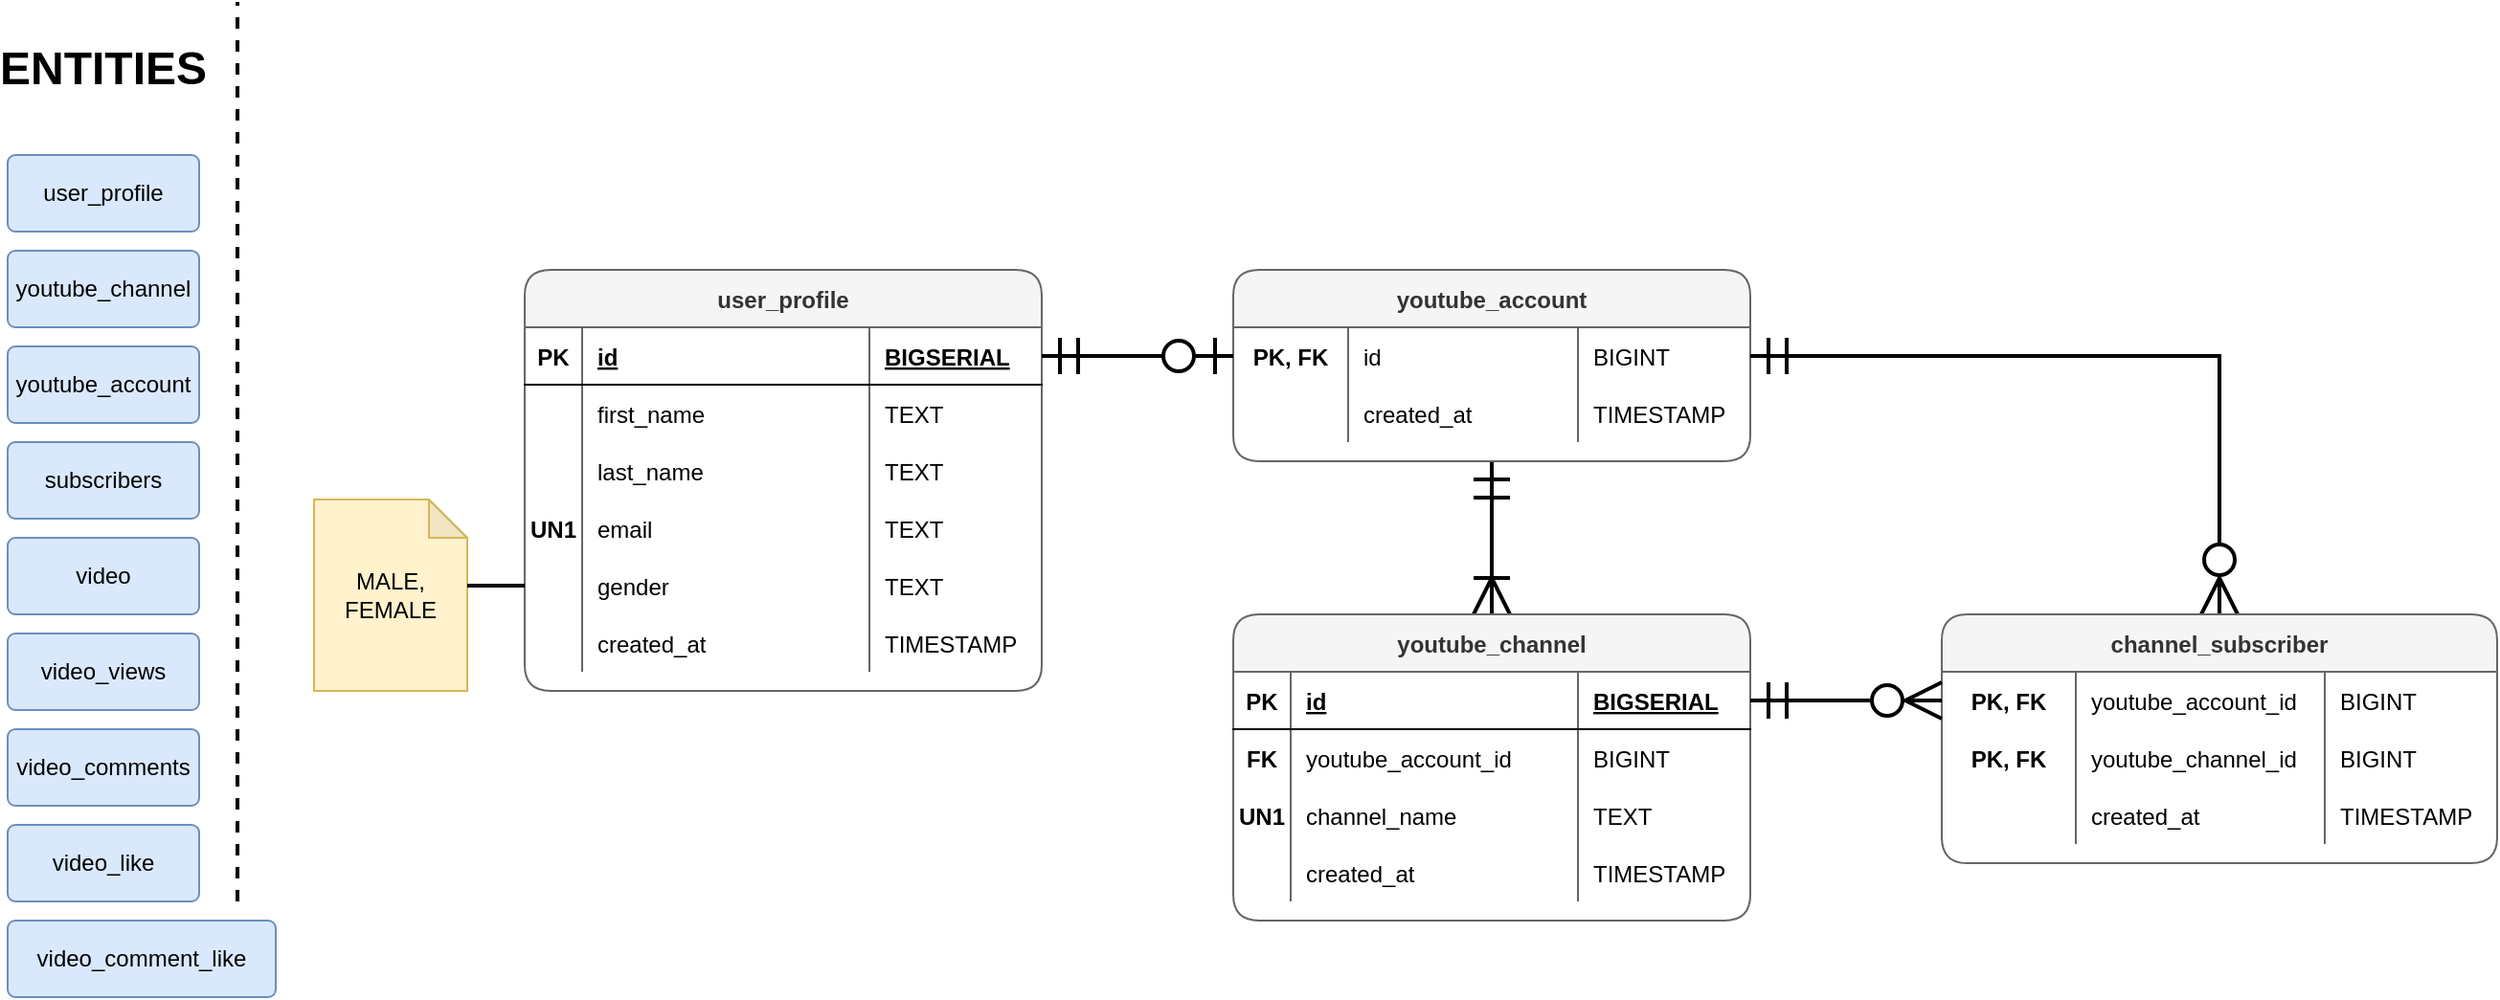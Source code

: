 <mxfile version="16.5.1" type="device"><diagram id="kOAPiCxDBWAAyafPX7zj" name="Page-1"><mxGraphModel dx="1422" dy="865" grid="1" gridSize="10" guides="1" tooltips="1" connect="1" arrows="1" fold="1" page="0" pageScale="1" pageWidth="850" pageHeight="1100" math="0" shadow="0"><root><mxCell id="0"/><mxCell id="1" parent="0"/><mxCell id="G1eaHjRpBkx9aGX53DEH-14" value="user_profile" style="rounded=1;arcSize=10;whiteSpace=wrap;html=1;align=center;fillColor=#dae8fc;strokeColor=#6c8ebf;" parent="1" vertex="1"><mxGeometry x="120" y="360" width="100" height="40" as="geometry"/></mxCell><mxCell id="G1eaHjRpBkx9aGX53DEH-15" value="youtube_account" style="rounded=1;arcSize=10;whiteSpace=wrap;html=1;align=center;fillColor=#dae8fc;strokeColor=#6c8ebf;" parent="1" vertex="1"><mxGeometry x="120" y="460" width="100" height="40" as="geometry"/></mxCell><mxCell id="G1eaHjRpBkx9aGX53DEH-16" value="video" style="rounded=1;arcSize=10;whiteSpace=wrap;html=1;align=center;fillColor=#dae8fc;strokeColor=#6c8ebf;" parent="1" vertex="1"><mxGeometry x="120" y="560" width="100" height="40" as="geometry"/></mxCell><mxCell id="G1eaHjRpBkx9aGX53DEH-17" value="youtube_channel" style="rounded=1;arcSize=10;whiteSpace=wrap;html=1;align=center;fillColor=#dae8fc;strokeColor=#6c8ebf;" parent="1" vertex="1"><mxGeometry x="120" y="410" width="100" height="40" as="geometry"/></mxCell><mxCell id="G1eaHjRpBkx9aGX53DEH-20" value="subscribers" style="rounded=1;arcSize=10;whiteSpace=wrap;html=1;align=center;fillColor=#dae8fc;strokeColor=#6c8ebf;sketch=0;glass=0;shadow=0;" parent="1" vertex="1"><mxGeometry x="120" y="510" width="100" height="40" as="geometry"/></mxCell><mxCell id="G1eaHjRpBkx9aGX53DEH-21" value="user_profile" style="shape=table;startSize=30;container=1;collapsible=1;childLayout=tableLayout;fixedRows=1;rowLines=0;fontStyle=1;align=center;resizeLast=1;fillColor=#f5f5f5;strokeColor=#666666;rounded=1;sketch=0;swimlaneLine=1;shadow=0;fontColor=#333333;" parent="1" vertex="1"><mxGeometry x="390" y="420" width="270" height="220" as="geometry"/></mxCell><mxCell id="G1eaHjRpBkx9aGX53DEH-22" value="" style="shape=tableRow;horizontal=0;startSize=0;swimlaneHead=0;swimlaneBody=0;fillColor=none;collapsible=0;dropTarget=0;points=[[0,0.5],[1,0.5]];portConstraint=eastwest;top=0;left=0;right=0;bottom=1;" parent="G1eaHjRpBkx9aGX53DEH-21" vertex="1"><mxGeometry y="30" width="270" height="30" as="geometry"/></mxCell><mxCell id="G1eaHjRpBkx9aGX53DEH-23" value="PK" style="shape=partialRectangle;connectable=0;fillColor=none;top=0;left=0;bottom=0;right=0;fontStyle=1;overflow=hidden;" parent="G1eaHjRpBkx9aGX53DEH-22" vertex="1"><mxGeometry width="30" height="30" as="geometry"><mxRectangle width="30" height="30" as="alternateBounds"/></mxGeometry></mxCell><mxCell id="G1eaHjRpBkx9aGX53DEH-24" value="id" style="shape=partialRectangle;connectable=0;fillColor=none;top=0;left=0;bottom=0;right=0;align=left;spacingLeft=6;fontStyle=5;overflow=hidden;" parent="G1eaHjRpBkx9aGX53DEH-22" vertex="1"><mxGeometry x="30" width="150" height="30" as="geometry"><mxRectangle width="150" height="30" as="alternateBounds"/></mxGeometry></mxCell><mxCell id="G1eaHjRpBkx9aGX53DEH-56" value="BIGSERIAL" style="shape=partialRectangle;connectable=0;fillColor=none;top=0;left=0;bottom=0;right=0;align=left;spacingLeft=6;fontStyle=5;overflow=hidden;" parent="G1eaHjRpBkx9aGX53DEH-22" vertex="1"><mxGeometry x="180" width="90" height="30" as="geometry"><mxRectangle width="90" height="30" as="alternateBounds"/></mxGeometry></mxCell><mxCell id="G1eaHjRpBkx9aGX53DEH-25" value="" style="shape=tableRow;horizontal=0;startSize=0;swimlaneHead=0;swimlaneBody=0;fillColor=none;collapsible=0;dropTarget=0;points=[[0,0.5],[1,0.5]];portConstraint=eastwest;top=0;left=0;right=0;bottom=0;" parent="G1eaHjRpBkx9aGX53DEH-21" vertex="1"><mxGeometry y="60" width="270" height="30" as="geometry"/></mxCell><mxCell id="G1eaHjRpBkx9aGX53DEH-26" value="" style="shape=partialRectangle;connectable=0;fillColor=none;top=0;left=0;bottom=0;right=0;editable=1;overflow=hidden;" parent="G1eaHjRpBkx9aGX53DEH-25" vertex="1"><mxGeometry width="30" height="30" as="geometry"><mxRectangle width="30" height="30" as="alternateBounds"/></mxGeometry></mxCell><mxCell id="G1eaHjRpBkx9aGX53DEH-27" value="first_name" style="shape=partialRectangle;connectable=0;fillColor=none;top=0;left=0;bottom=0;right=0;align=left;spacingLeft=6;overflow=hidden;" parent="G1eaHjRpBkx9aGX53DEH-25" vertex="1"><mxGeometry x="30" width="150" height="30" as="geometry"><mxRectangle width="150" height="30" as="alternateBounds"/></mxGeometry></mxCell><mxCell id="G1eaHjRpBkx9aGX53DEH-57" value="TEXT" style="shape=partialRectangle;connectable=0;fillColor=none;top=0;left=0;bottom=0;right=0;align=left;spacingLeft=6;overflow=hidden;" parent="G1eaHjRpBkx9aGX53DEH-25" vertex="1"><mxGeometry x="180" width="90" height="30" as="geometry"><mxRectangle width="90" height="30" as="alternateBounds"/></mxGeometry></mxCell><mxCell id="G1eaHjRpBkx9aGX53DEH-28" value="" style="shape=tableRow;horizontal=0;startSize=0;swimlaneHead=0;swimlaneBody=0;fillColor=none;collapsible=0;dropTarget=0;points=[[0,0.5],[1,0.5]];portConstraint=eastwest;top=0;left=0;right=0;bottom=0;" parent="G1eaHjRpBkx9aGX53DEH-21" vertex="1"><mxGeometry y="90" width="270" height="30" as="geometry"/></mxCell><mxCell id="G1eaHjRpBkx9aGX53DEH-29" value="" style="shape=partialRectangle;connectable=0;fillColor=none;top=0;left=0;bottom=0;right=0;editable=1;overflow=hidden;" parent="G1eaHjRpBkx9aGX53DEH-28" vertex="1"><mxGeometry width="30" height="30" as="geometry"><mxRectangle width="30" height="30" as="alternateBounds"/></mxGeometry></mxCell><mxCell id="G1eaHjRpBkx9aGX53DEH-30" value="last_name" style="shape=partialRectangle;connectable=0;fillColor=none;top=0;left=0;bottom=0;right=0;align=left;spacingLeft=6;overflow=hidden;" parent="G1eaHjRpBkx9aGX53DEH-28" vertex="1"><mxGeometry x="30" width="150" height="30" as="geometry"><mxRectangle width="150" height="30" as="alternateBounds"/></mxGeometry></mxCell><mxCell id="G1eaHjRpBkx9aGX53DEH-58" value="TEXT" style="shape=partialRectangle;connectable=0;fillColor=none;top=0;left=0;bottom=0;right=0;align=left;spacingLeft=6;overflow=hidden;" parent="G1eaHjRpBkx9aGX53DEH-28" vertex="1"><mxGeometry x="180" width="90" height="30" as="geometry"><mxRectangle width="90" height="30" as="alternateBounds"/></mxGeometry></mxCell><mxCell id="G1eaHjRpBkx9aGX53DEH-31" value="" style="shape=tableRow;horizontal=0;startSize=0;swimlaneHead=0;swimlaneBody=0;fillColor=none;collapsible=0;dropTarget=0;points=[[0,0.5],[1,0.5]];portConstraint=eastwest;top=0;left=0;right=0;bottom=0;" parent="G1eaHjRpBkx9aGX53DEH-21" vertex="1"><mxGeometry y="120" width="270" height="30" as="geometry"/></mxCell><mxCell id="G1eaHjRpBkx9aGX53DEH-32" value="UN1" style="shape=partialRectangle;connectable=0;fillColor=none;top=0;left=0;bottom=0;right=0;editable=1;overflow=hidden;fontStyle=1" parent="G1eaHjRpBkx9aGX53DEH-31" vertex="1"><mxGeometry width="30" height="30" as="geometry"><mxRectangle width="30" height="30" as="alternateBounds"/></mxGeometry></mxCell><mxCell id="G1eaHjRpBkx9aGX53DEH-33" value="email" style="shape=partialRectangle;connectable=0;fillColor=none;top=0;left=0;bottom=0;right=0;align=left;spacingLeft=6;overflow=hidden;" parent="G1eaHjRpBkx9aGX53DEH-31" vertex="1"><mxGeometry x="30" width="150" height="30" as="geometry"><mxRectangle width="150" height="30" as="alternateBounds"/></mxGeometry></mxCell><mxCell id="G1eaHjRpBkx9aGX53DEH-59" value="TEXT" style="shape=partialRectangle;connectable=0;fillColor=none;top=0;left=0;bottom=0;right=0;align=left;spacingLeft=6;overflow=hidden;" parent="G1eaHjRpBkx9aGX53DEH-31" vertex="1"><mxGeometry x="180" width="90" height="30" as="geometry"><mxRectangle width="90" height="30" as="alternateBounds"/></mxGeometry></mxCell><mxCell id="G1eaHjRpBkx9aGX53DEH-34" style="shape=tableRow;horizontal=0;startSize=0;swimlaneHead=0;swimlaneBody=0;fillColor=none;collapsible=0;dropTarget=0;points=[[0,0.5],[1,0.5]];portConstraint=eastwest;top=0;left=0;right=0;bottom=0;" parent="G1eaHjRpBkx9aGX53DEH-21" vertex="1"><mxGeometry y="150" width="270" height="30" as="geometry"/></mxCell><mxCell id="G1eaHjRpBkx9aGX53DEH-35" style="shape=partialRectangle;connectable=0;fillColor=none;top=0;left=0;bottom=0;right=0;editable=1;overflow=hidden;" parent="G1eaHjRpBkx9aGX53DEH-34" vertex="1"><mxGeometry width="30" height="30" as="geometry"><mxRectangle width="30" height="30" as="alternateBounds"/></mxGeometry></mxCell><mxCell id="G1eaHjRpBkx9aGX53DEH-36" value="gender" style="shape=partialRectangle;connectable=0;fillColor=none;top=0;left=0;bottom=0;right=0;align=left;spacingLeft=6;overflow=hidden;" parent="G1eaHjRpBkx9aGX53DEH-34" vertex="1"><mxGeometry x="30" width="150" height="30" as="geometry"><mxRectangle width="150" height="30" as="alternateBounds"/></mxGeometry></mxCell><mxCell id="G1eaHjRpBkx9aGX53DEH-60" value="TEXT" style="shape=partialRectangle;connectable=0;fillColor=none;top=0;left=0;bottom=0;right=0;align=left;spacingLeft=6;overflow=hidden;" parent="G1eaHjRpBkx9aGX53DEH-34" vertex="1"><mxGeometry x="180" width="90" height="30" as="geometry"><mxRectangle width="90" height="30" as="alternateBounds"/></mxGeometry></mxCell><mxCell id="G1eaHjRpBkx9aGX53DEH-37" style="shape=tableRow;horizontal=0;startSize=0;swimlaneHead=0;swimlaneBody=0;fillColor=none;collapsible=0;dropTarget=0;points=[[0,0.5],[1,0.5]];portConstraint=eastwest;top=0;left=0;right=0;bottom=0;" parent="G1eaHjRpBkx9aGX53DEH-21" vertex="1"><mxGeometry y="180" width="270" height="30" as="geometry"/></mxCell><mxCell id="G1eaHjRpBkx9aGX53DEH-38" style="shape=partialRectangle;connectable=0;fillColor=none;top=0;left=0;bottom=0;right=0;editable=1;overflow=hidden;" parent="G1eaHjRpBkx9aGX53DEH-37" vertex="1"><mxGeometry width="30" height="30" as="geometry"><mxRectangle width="30" height="30" as="alternateBounds"/></mxGeometry></mxCell><mxCell id="G1eaHjRpBkx9aGX53DEH-39" value="created_at" style="shape=partialRectangle;connectable=0;fillColor=none;top=0;left=0;bottom=0;right=0;align=left;spacingLeft=6;overflow=hidden;" parent="G1eaHjRpBkx9aGX53DEH-37" vertex="1"><mxGeometry x="30" width="150" height="30" as="geometry"><mxRectangle width="150" height="30" as="alternateBounds"/></mxGeometry></mxCell><mxCell id="G1eaHjRpBkx9aGX53DEH-61" value="TIMESTAMP" style="shape=partialRectangle;connectable=0;fillColor=none;top=0;left=0;bottom=0;right=0;align=left;spacingLeft=6;overflow=hidden;" parent="G1eaHjRpBkx9aGX53DEH-37" vertex="1"><mxGeometry x="180" width="90" height="30" as="geometry"><mxRectangle width="90" height="30" as="alternateBounds"/></mxGeometry></mxCell><mxCell id="G1eaHjRpBkx9aGX53DEH-62" value="MALE,&lt;br&gt;FEMALE" style="shape=note;whiteSpace=wrap;html=1;backgroundOutline=1;darkOpacity=0.05;rounded=1;shadow=0;sketch=0;size=20;fillColor=#fff2cc;strokeColor=#d6b656;" parent="1" vertex="1"><mxGeometry x="280" y="540" width="80" height="100" as="geometry"/></mxCell><mxCell id="G1eaHjRpBkx9aGX53DEH-63" style="edgeStyle=orthogonalEdgeStyle;rounded=0;orthogonalLoop=1;jettySize=auto;html=1;entryX=1;entryY=0.45;entryDx=0;entryDy=0;entryPerimeter=0;fontColor=#82b366;strokeWidth=2;endArrow=none;endFill=0;" parent="1" source="G1eaHjRpBkx9aGX53DEH-34" target="G1eaHjRpBkx9aGX53DEH-62" edge="1"><mxGeometry relative="1" as="geometry"/></mxCell><mxCell id="G1eaHjRpBkx9aGX53DEH-65" value="" style="endArrow=none;dashed=1;html=1;strokeWidth=2;fontColor=#82b366;jumpSize=6;rounded=1;" parent="1" edge="1"><mxGeometry width="50" height="50" relative="1" as="geometry"><mxPoint x="240" y="750" as="sourcePoint"/><mxPoint x="240" y="280" as="targetPoint"/></mxGeometry></mxCell><mxCell id="G1eaHjRpBkx9aGX53DEH-66" value="&lt;b&gt;&lt;font color=&quot;#000000&quot; style=&quot;font-size: 24px&quot;&gt;ENTITIES&lt;/font&gt;&lt;/b&gt;" style="text;html=1;strokeColor=none;fillColor=none;align=center;verticalAlign=middle;whiteSpace=wrap;rounded=0;shadow=0;sketch=0;fontColor=#82b366;" parent="1" vertex="1"><mxGeometry x="140" y="300" width="60" height="30" as="geometry"/></mxCell><mxCell id="G1eaHjRpBkx9aGX53DEH-110" style="edgeStyle=orthogonalEdgeStyle;rounded=1;jumpSize=6;orthogonalLoop=1;jettySize=auto;html=1;exitX=0.5;exitY=1;exitDx=0;exitDy=0;entryX=0.5;entryY=0;entryDx=0;entryDy=0;fontSize=24;fontColor=#000000;endArrow=ERoneToMany;endFill=0;strokeWidth=2;startArrow=ERmandOne;startFill=0;startSize=16;endSize=16;jumpStyle=none;" parent="1" source="G1eaHjRpBkx9aGX53DEH-67" target="G1eaHjRpBkx9aGX53DEH-92" edge="1"><mxGeometry relative="1" as="geometry"><Array as="points"><mxPoint x="895" y="520"/><mxPoint x="895" y="600"/></Array></mxGeometry></mxCell><mxCell id="G1eaHjRpBkx9aGX53DEH-67" value="youtube_account" style="shape=table;startSize=30;container=1;collapsible=1;childLayout=tableLayout;fixedRows=1;rowLines=0;fontStyle=1;align=center;resizeLast=1;fillColor=#f5f5f5;strokeColor=#666666;rounded=1;sketch=0;swimlaneLine=1;shadow=0;fontColor=#333333;" parent="1" vertex="1"><mxGeometry x="760" y="420" width="270" height="100" as="geometry"/></mxCell><mxCell id="G1eaHjRpBkx9aGX53DEH-72" value="" style="shape=tableRow;horizontal=0;startSize=0;swimlaneHead=0;swimlaneBody=0;fillColor=none;collapsible=0;dropTarget=0;points=[[0,0.5],[1,0.5]];portConstraint=eastwest;top=0;left=0;right=0;bottom=0;" parent="G1eaHjRpBkx9aGX53DEH-67" vertex="1"><mxGeometry y="30" width="270" height="30" as="geometry"/></mxCell><mxCell id="G1eaHjRpBkx9aGX53DEH-73" value="PK, FK" style="shape=partialRectangle;connectable=0;fillColor=none;top=0;left=0;bottom=0;right=0;editable=1;overflow=hidden;fontStyle=1" parent="G1eaHjRpBkx9aGX53DEH-72" vertex="1"><mxGeometry width="60" height="30" as="geometry"><mxRectangle width="60" height="30" as="alternateBounds"/></mxGeometry></mxCell><mxCell id="G1eaHjRpBkx9aGX53DEH-74" value="id" style="shape=partialRectangle;connectable=0;fillColor=none;top=0;left=0;bottom=0;right=0;align=left;spacingLeft=6;overflow=hidden;" parent="G1eaHjRpBkx9aGX53DEH-72" vertex="1"><mxGeometry x="60" width="120" height="30" as="geometry"><mxRectangle width="120" height="30" as="alternateBounds"/></mxGeometry></mxCell><mxCell id="G1eaHjRpBkx9aGX53DEH-75" value="BIGINT" style="shape=partialRectangle;connectable=0;fillColor=none;top=0;left=0;bottom=0;right=0;align=left;spacingLeft=6;overflow=hidden;" parent="G1eaHjRpBkx9aGX53DEH-72" vertex="1"><mxGeometry x="180" width="90" height="30" as="geometry"><mxRectangle width="90" height="30" as="alternateBounds"/></mxGeometry></mxCell><mxCell id="G1eaHjRpBkx9aGX53DEH-76" value="" style="shape=tableRow;horizontal=0;startSize=0;swimlaneHead=0;swimlaneBody=0;fillColor=none;collapsible=0;dropTarget=0;points=[[0,0.5],[1,0.5]];portConstraint=eastwest;top=0;left=0;right=0;bottom=0;" parent="G1eaHjRpBkx9aGX53DEH-67" vertex="1"><mxGeometry y="60" width="270" height="30" as="geometry"/></mxCell><mxCell id="G1eaHjRpBkx9aGX53DEH-77" value="" style="shape=partialRectangle;connectable=0;fillColor=none;top=0;left=0;bottom=0;right=0;editable=1;overflow=hidden;" parent="G1eaHjRpBkx9aGX53DEH-76" vertex="1"><mxGeometry width="60" height="30" as="geometry"><mxRectangle width="60" height="30" as="alternateBounds"/></mxGeometry></mxCell><mxCell id="G1eaHjRpBkx9aGX53DEH-78" value="created_at" style="shape=partialRectangle;connectable=0;fillColor=none;top=0;left=0;bottom=0;right=0;align=left;spacingLeft=6;overflow=hidden;" parent="G1eaHjRpBkx9aGX53DEH-76" vertex="1"><mxGeometry x="60" width="120" height="30" as="geometry"><mxRectangle width="120" height="30" as="alternateBounds"/></mxGeometry></mxCell><mxCell id="G1eaHjRpBkx9aGX53DEH-79" value="TIMESTAMP" style="shape=partialRectangle;connectable=0;fillColor=none;top=0;left=0;bottom=0;right=0;align=left;spacingLeft=6;overflow=hidden;" parent="G1eaHjRpBkx9aGX53DEH-76" vertex="1"><mxGeometry x="180" width="90" height="30" as="geometry"><mxRectangle width="90" height="30" as="alternateBounds"/></mxGeometry></mxCell><mxCell id="G1eaHjRpBkx9aGX53DEH-92" value="youtube_channel" style="shape=table;startSize=30;container=1;collapsible=1;childLayout=tableLayout;fixedRows=1;rowLines=0;fontStyle=1;align=center;resizeLast=1;fillColor=#f5f5f5;strokeColor=#666666;rounded=1;sketch=0;swimlaneLine=1;shadow=0;fontColor=#333333;" parent="1" vertex="1"><mxGeometry x="760" y="600" width="270" height="160" as="geometry"/></mxCell><mxCell id="G1eaHjRpBkx9aGX53DEH-93" value="" style="shape=tableRow;horizontal=0;startSize=0;swimlaneHead=0;swimlaneBody=0;fillColor=none;collapsible=0;dropTarget=0;points=[[0,0.5],[1,0.5]];portConstraint=eastwest;top=0;left=0;right=0;bottom=1;" parent="G1eaHjRpBkx9aGX53DEH-92" vertex="1"><mxGeometry y="30" width="270" height="30" as="geometry"/></mxCell><mxCell id="G1eaHjRpBkx9aGX53DEH-94" value="PK" style="shape=partialRectangle;connectable=0;fillColor=none;top=0;left=0;bottom=0;right=0;fontStyle=1;overflow=hidden;" parent="G1eaHjRpBkx9aGX53DEH-93" vertex="1"><mxGeometry width="30" height="30" as="geometry"><mxRectangle width="30" height="30" as="alternateBounds"/></mxGeometry></mxCell><mxCell id="G1eaHjRpBkx9aGX53DEH-95" value="id" style="shape=partialRectangle;connectable=0;fillColor=none;top=0;left=0;bottom=0;right=0;align=left;spacingLeft=6;fontStyle=5;overflow=hidden;" parent="G1eaHjRpBkx9aGX53DEH-93" vertex="1"><mxGeometry x="30" width="150" height="30" as="geometry"><mxRectangle width="150" height="30" as="alternateBounds"/></mxGeometry></mxCell><mxCell id="G1eaHjRpBkx9aGX53DEH-96" value="BIGSERIAL" style="shape=partialRectangle;connectable=0;fillColor=none;top=0;left=0;bottom=0;right=0;align=left;spacingLeft=6;fontStyle=5;overflow=hidden;" parent="G1eaHjRpBkx9aGX53DEH-93" vertex="1"><mxGeometry x="180" width="90" height="30" as="geometry"><mxRectangle width="90" height="30" as="alternateBounds"/></mxGeometry></mxCell><mxCell id="G1eaHjRpBkx9aGX53DEH-97" value="" style="shape=tableRow;horizontal=0;startSize=0;swimlaneHead=0;swimlaneBody=0;fillColor=none;collapsible=0;dropTarget=0;points=[[0,0.5],[1,0.5]];portConstraint=eastwest;top=0;left=0;right=0;bottom=0;" parent="G1eaHjRpBkx9aGX53DEH-92" vertex="1"><mxGeometry y="60" width="270" height="30" as="geometry"/></mxCell><mxCell id="G1eaHjRpBkx9aGX53DEH-98" value="FK" style="shape=partialRectangle;connectable=0;fillColor=none;top=0;left=0;bottom=0;right=0;editable=1;overflow=hidden;fontStyle=1" parent="G1eaHjRpBkx9aGX53DEH-97" vertex="1"><mxGeometry width="30" height="30" as="geometry"><mxRectangle width="30" height="30" as="alternateBounds"/></mxGeometry></mxCell><mxCell id="G1eaHjRpBkx9aGX53DEH-99" value="youtube_account_id" style="shape=partialRectangle;connectable=0;fillColor=none;top=0;left=0;bottom=0;right=0;align=left;spacingLeft=6;overflow=hidden;" parent="G1eaHjRpBkx9aGX53DEH-97" vertex="1"><mxGeometry x="30" width="150" height="30" as="geometry"><mxRectangle width="150" height="30" as="alternateBounds"/></mxGeometry></mxCell><mxCell id="G1eaHjRpBkx9aGX53DEH-100" value="BIGINT" style="shape=partialRectangle;connectable=0;fillColor=none;top=0;left=0;bottom=0;right=0;align=left;spacingLeft=6;overflow=hidden;" parent="G1eaHjRpBkx9aGX53DEH-97" vertex="1"><mxGeometry x="180" width="90" height="30" as="geometry"><mxRectangle width="90" height="30" as="alternateBounds"/></mxGeometry></mxCell><mxCell id="G1eaHjRpBkx9aGX53DEH-101" value="" style="shape=tableRow;horizontal=0;startSize=0;swimlaneHead=0;swimlaneBody=0;fillColor=none;collapsible=0;dropTarget=0;points=[[0,0.5],[1,0.5]];portConstraint=eastwest;top=0;left=0;right=0;bottom=0;" parent="G1eaHjRpBkx9aGX53DEH-92" vertex="1"><mxGeometry y="90" width="270" height="30" as="geometry"/></mxCell><mxCell id="G1eaHjRpBkx9aGX53DEH-102" value="UN1" style="shape=partialRectangle;connectable=0;fillColor=none;top=0;left=0;bottom=0;right=0;editable=1;overflow=hidden;fontStyle=1" parent="G1eaHjRpBkx9aGX53DEH-101" vertex="1"><mxGeometry width="30" height="30" as="geometry"><mxRectangle width="30" height="30" as="alternateBounds"/></mxGeometry></mxCell><mxCell id="G1eaHjRpBkx9aGX53DEH-103" value="channel_name" style="shape=partialRectangle;connectable=0;fillColor=none;top=0;left=0;bottom=0;right=0;align=left;spacingLeft=6;overflow=hidden;" parent="G1eaHjRpBkx9aGX53DEH-101" vertex="1"><mxGeometry x="30" width="150" height="30" as="geometry"><mxRectangle width="150" height="30" as="alternateBounds"/></mxGeometry></mxCell><mxCell id="G1eaHjRpBkx9aGX53DEH-104" value="TEXT" style="shape=partialRectangle;connectable=0;fillColor=none;top=0;left=0;bottom=0;right=0;align=left;spacingLeft=6;overflow=hidden;" parent="G1eaHjRpBkx9aGX53DEH-101" vertex="1"><mxGeometry x="180" width="90" height="30" as="geometry"><mxRectangle width="90" height="30" as="alternateBounds"/></mxGeometry></mxCell><mxCell id="G1eaHjRpBkx9aGX53DEH-105" style="shape=tableRow;horizontal=0;startSize=0;swimlaneHead=0;swimlaneBody=0;fillColor=none;collapsible=0;dropTarget=0;points=[[0,0.5],[1,0.5]];portConstraint=eastwest;top=0;left=0;right=0;bottom=0;" parent="G1eaHjRpBkx9aGX53DEH-92" vertex="1"><mxGeometry y="120" width="270" height="30" as="geometry"/></mxCell><mxCell id="G1eaHjRpBkx9aGX53DEH-106" style="shape=partialRectangle;connectable=0;fillColor=none;top=0;left=0;bottom=0;right=0;editable=1;overflow=hidden;" parent="G1eaHjRpBkx9aGX53DEH-105" vertex="1"><mxGeometry width="30" height="30" as="geometry"><mxRectangle width="30" height="30" as="alternateBounds"/></mxGeometry></mxCell><mxCell id="G1eaHjRpBkx9aGX53DEH-107" value="created_at" style="shape=partialRectangle;connectable=0;fillColor=none;top=0;left=0;bottom=0;right=0;align=left;spacingLeft=6;overflow=hidden;" parent="G1eaHjRpBkx9aGX53DEH-105" vertex="1"><mxGeometry x="30" width="150" height="30" as="geometry"><mxRectangle width="150" height="30" as="alternateBounds"/></mxGeometry></mxCell><mxCell id="G1eaHjRpBkx9aGX53DEH-108" value="TIMESTAMP" style="shape=partialRectangle;connectable=0;fillColor=none;top=0;left=0;bottom=0;right=0;align=left;spacingLeft=6;overflow=hidden;" parent="G1eaHjRpBkx9aGX53DEH-105" vertex="1"><mxGeometry x="180" width="90" height="30" as="geometry"><mxRectangle width="90" height="30" as="alternateBounds"/></mxGeometry></mxCell><mxCell id="G1eaHjRpBkx9aGX53DEH-109" style="edgeStyle=orthogonalEdgeStyle;rounded=1;jumpSize=6;orthogonalLoop=1;jettySize=auto;html=1;exitX=0;exitY=0.5;exitDx=0;exitDy=0;entryX=1;entryY=0.5;entryDx=0;entryDy=0;fontSize=24;fontColor=#000000;endArrow=ERmandOne;endFill=0;strokeWidth=2;startArrow=ERzeroToOne;startFill=0;endSize=16;startSize=16;" parent="1" source="G1eaHjRpBkx9aGX53DEH-72" target="G1eaHjRpBkx9aGX53DEH-22" edge="1"><mxGeometry relative="1" as="geometry"/></mxCell><mxCell id="Bi9lkUYtozTDM7NW0H8L-19" style="edgeStyle=orthogonalEdgeStyle;rounded=0;orthogonalLoop=1;jettySize=auto;html=1;exitX=0.5;exitY=0;exitDx=0;exitDy=0;entryX=1;entryY=0.5;entryDx=0;entryDy=0;endSize=16;startSize=16;endArrow=ERmandOne;endFill=0;startArrow=ERzeroToMany;startFill=0;strokeWidth=2;" parent="1" source="Bi9lkUYtozTDM7NW0H8L-1" target="G1eaHjRpBkx9aGX53DEH-72" edge="1"><mxGeometry relative="1" as="geometry"/></mxCell><mxCell id="Bi9lkUYtozTDM7NW0H8L-1" value="channel_subscriber" style="shape=table;startSize=30;container=1;collapsible=1;childLayout=tableLayout;fixedRows=1;rowLines=0;fontStyle=1;align=center;resizeLast=1;fillColor=#f5f5f5;strokeColor=#666666;rounded=1;sketch=0;swimlaneLine=1;shadow=0;fontColor=#333333;" parent="1" vertex="1"><mxGeometry x="1130" y="600" width="290" height="130" as="geometry"/></mxCell><mxCell id="Bi9lkUYtozTDM7NW0H8L-6" value="" style="shape=tableRow;horizontal=0;startSize=0;swimlaneHead=0;swimlaneBody=0;fillColor=none;collapsible=0;dropTarget=0;points=[[0,0.5],[1,0.5]];portConstraint=eastwest;top=0;left=0;right=0;bottom=0;" parent="Bi9lkUYtozTDM7NW0H8L-1" vertex="1"><mxGeometry y="30" width="290" height="30" as="geometry"/></mxCell><mxCell id="Bi9lkUYtozTDM7NW0H8L-7" value="PK, FK" style="shape=partialRectangle;connectable=0;fillColor=none;top=0;left=0;bottom=0;right=0;editable=1;overflow=hidden;fontStyle=1" parent="Bi9lkUYtozTDM7NW0H8L-6" vertex="1"><mxGeometry width="70" height="30" as="geometry"><mxRectangle width="70" height="30" as="alternateBounds"/></mxGeometry></mxCell><mxCell id="Bi9lkUYtozTDM7NW0H8L-8" value="youtube_account_id" style="shape=partialRectangle;connectable=0;fillColor=none;top=0;left=0;bottom=0;right=0;align=left;spacingLeft=6;overflow=hidden;" parent="Bi9lkUYtozTDM7NW0H8L-6" vertex="1"><mxGeometry x="70" width="130" height="30" as="geometry"><mxRectangle width="130" height="30" as="alternateBounds"/></mxGeometry></mxCell><mxCell id="Bi9lkUYtozTDM7NW0H8L-9" value="BIGINT" style="shape=partialRectangle;connectable=0;fillColor=none;top=0;left=0;bottom=0;right=0;align=left;spacingLeft=6;overflow=hidden;" parent="Bi9lkUYtozTDM7NW0H8L-6" vertex="1"><mxGeometry x="200" width="90" height="30" as="geometry"><mxRectangle width="90" height="30" as="alternateBounds"/></mxGeometry></mxCell><mxCell id="Bi9lkUYtozTDM7NW0H8L-10" value="" style="shape=tableRow;horizontal=0;startSize=0;swimlaneHead=0;swimlaneBody=0;fillColor=none;collapsible=0;dropTarget=0;points=[[0,0.5],[1,0.5]];portConstraint=eastwest;top=0;left=0;right=0;bottom=0;" parent="Bi9lkUYtozTDM7NW0H8L-1" vertex="1"><mxGeometry y="60" width="290" height="30" as="geometry"/></mxCell><mxCell id="Bi9lkUYtozTDM7NW0H8L-11" value="PK, FK" style="shape=partialRectangle;connectable=0;fillColor=none;top=0;left=0;bottom=0;right=0;editable=1;overflow=hidden;fontStyle=1" parent="Bi9lkUYtozTDM7NW0H8L-10" vertex="1"><mxGeometry width="70" height="30" as="geometry"><mxRectangle width="70" height="30" as="alternateBounds"/></mxGeometry></mxCell><mxCell id="Bi9lkUYtozTDM7NW0H8L-12" value="youtube_channel_id" style="shape=partialRectangle;connectable=0;fillColor=none;top=0;left=0;bottom=0;right=0;align=left;spacingLeft=6;overflow=hidden;" parent="Bi9lkUYtozTDM7NW0H8L-10" vertex="1"><mxGeometry x="70" width="130" height="30" as="geometry"><mxRectangle width="130" height="30" as="alternateBounds"/></mxGeometry></mxCell><mxCell id="Bi9lkUYtozTDM7NW0H8L-13" value="BIGINT" style="shape=partialRectangle;connectable=0;fillColor=none;top=0;left=0;bottom=0;right=0;align=left;spacingLeft=6;overflow=hidden;" parent="Bi9lkUYtozTDM7NW0H8L-10" vertex="1"><mxGeometry x="200" width="90" height="30" as="geometry"><mxRectangle width="90" height="30" as="alternateBounds"/></mxGeometry></mxCell><mxCell id="Bi9lkUYtozTDM7NW0H8L-14" style="shape=tableRow;horizontal=0;startSize=0;swimlaneHead=0;swimlaneBody=0;fillColor=none;collapsible=0;dropTarget=0;points=[[0,0.5],[1,0.5]];portConstraint=eastwest;top=0;left=0;right=0;bottom=0;" parent="Bi9lkUYtozTDM7NW0H8L-1" vertex="1"><mxGeometry y="90" width="290" height="30" as="geometry"/></mxCell><mxCell id="Bi9lkUYtozTDM7NW0H8L-15" style="shape=partialRectangle;connectable=0;fillColor=none;top=0;left=0;bottom=0;right=0;editable=1;overflow=hidden;" parent="Bi9lkUYtozTDM7NW0H8L-14" vertex="1"><mxGeometry width="70" height="30" as="geometry"><mxRectangle width="70" height="30" as="alternateBounds"/></mxGeometry></mxCell><mxCell id="Bi9lkUYtozTDM7NW0H8L-16" value="created_at" style="shape=partialRectangle;connectable=0;fillColor=none;top=0;left=0;bottom=0;right=0;align=left;spacingLeft=6;overflow=hidden;" parent="Bi9lkUYtozTDM7NW0H8L-14" vertex="1"><mxGeometry x="70" width="130" height="30" as="geometry"><mxRectangle width="130" height="30" as="alternateBounds"/></mxGeometry></mxCell><mxCell id="Bi9lkUYtozTDM7NW0H8L-17" value="TIMESTAMP" style="shape=partialRectangle;connectable=0;fillColor=none;top=0;left=0;bottom=0;right=0;align=left;spacingLeft=6;overflow=hidden;" parent="Bi9lkUYtozTDM7NW0H8L-14" vertex="1"><mxGeometry x="200" width="90" height="30" as="geometry"><mxRectangle width="90" height="30" as="alternateBounds"/></mxGeometry></mxCell><mxCell id="Bi9lkUYtozTDM7NW0H8L-18" style="edgeStyle=orthogonalEdgeStyle;rounded=0;orthogonalLoop=1;jettySize=auto;html=1;exitX=0;exitY=0.5;exitDx=0;exitDy=0;entryX=1;entryY=0.5;entryDx=0;entryDy=0;endSize=16;startSize=16;strokeWidth=2;endArrow=ERmandOne;endFill=0;startArrow=ERzeroToMany;startFill=0;" parent="1" source="Bi9lkUYtozTDM7NW0H8L-6" target="G1eaHjRpBkx9aGX53DEH-93" edge="1"><mxGeometry relative="1" as="geometry"/></mxCell><mxCell id="v-UcurWt2VAL_CG559Fe-73" value="video_views" style="rounded=1;arcSize=10;whiteSpace=wrap;html=1;align=center;fillColor=#dae8fc;strokeColor=#6c8ebf;" vertex="1" parent="1"><mxGeometry x="120" y="610" width="100" height="40" as="geometry"/></mxCell><mxCell id="v-UcurWt2VAL_CG559Fe-74" value="video_comments" style="rounded=1;arcSize=10;whiteSpace=wrap;html=1;align=center;fillColor=#dae8fc;strokeColor=#6c8ebf;" vertex="1" parent="1"><mxGeometry x="120" y="660" width="100" height="40" as="geometry"/></mxCell><mxCell id="v-UcurWt2VAL_CG559Fe-75" value="video_like" style="rounded=1;arcSize=10;whiteSpace=wrap;html=1;align=center;fillColor=#dae8fc;strokeColor=#6c8ebf;" vertex="1" parent="1"><mxGeometry x="120" y="710" width="100" height="40" as="geometry"/></mxCell><mxCell id="v-UcurWt2VAL_CG559Fe-76" value="video_comment_like" style="rounded=1;arcSize=10;whiteSpace=wrap;html=1;align=center;fillColor=#dae8fc;strokeColor=#6c8ebf;" vertex="1" parent="1"><mxGeometry x="120" y="760" width="140" height="40" as="geometry"/></mxCell></root></mxGraphModel></diagram></mxfile>